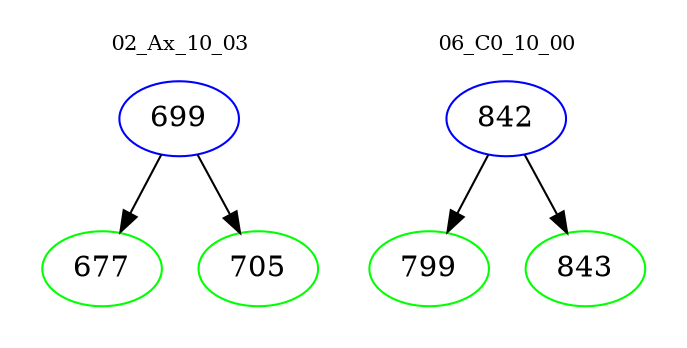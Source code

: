 digraph{
subgraph cluster_0 {
color = white
label = "02_Ax_10_03";
fontsize=10;
T0_699 [label="699", color="blue"]
T0_699 -> T0_677 [color="black"]
T0_677 [label="677", color="green"]
T0_699 -> T0_705 [color="black"]
T0_705 [label="705", color="green"]
}
subgraph cluster_1 {
color = white
label = "06_C0_10_00";
fontsize=10;
T1_842 [label="842", color="blue"]
T1_842 -> T1_799 [color="black"]
T1_799 [label="799", color="green"]
T1_842 -> T1_843 [color="black"]
T1_843 [label="843", color="green"]
}
}
